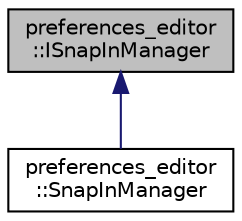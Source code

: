digraph "preferences_editor::ISnapInManager"
{
 // LATEX_PDF_SIZE
  edge [fontname="Helvetica",fontsize="10",labelfontname="Helvetica",labelfontsize="10"];
  node [fontname="Helvetica",fontsize="10",shape=record];
  Node1 [label="preferences_editor\l::ISnapInManager",height=0.2,width=0.4,color="black", fillcolor="grey75", style="filled", fontcolor="black",tooltip="class ISnapInManager Manages all the snap-ins in an application."];
  Node1 -> Node2 [dir="back",color="midnightblue",fontsize="10",style="solid",fontname="Helvetica"];
  Node2 [label="preferences_editor\l::SnapInManager",height=0.2,width=0.4,color="black", fillcolor="white", style="filled",URL="$classpreferences__editor_1_1_snap_in_manager.html",tooltip="The SnapInManager class provides implementation of ISnapInManager interface."];
}
